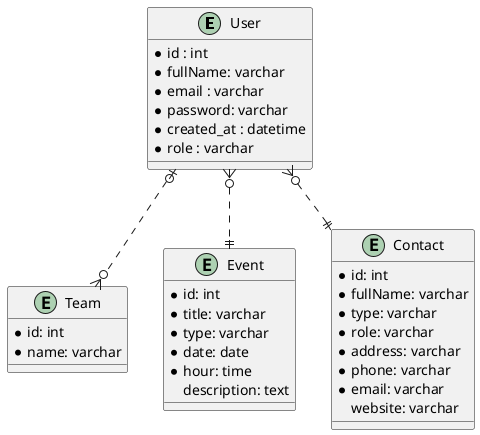 @startuml Entities

'Tables

'Utilisateurs

entity User {
    *id : int
    *fullName: varchar
    *email : varchar
    *password: varchar
    *created_at : datetime
    *role : varchar
}

'Equipes

entity Team {
    *id: int
    *name: varchar
}

'Evenements

entity Event {
    *id: int
    *title: varchar
    *type: varchar 
    *date: date
    *hour: time
    description: text
}

'Contacts

entity Contact {
    *id: int
    *fullName: varchar
    *type: varchar
    *role: varchar
    *address: varchar
    *phone: varchar
    *email: varchar
    website: varchar
}

'Relations

'Un utilisateur peut appartenir à une seule équipe (0,1)
'Une équipe peut regrouper un ensemble d'utilisateurs (0,n)

User |o..o{ Team

'Un utilisateur peut avoir plusieurs événements (0,n)
'Un événement appartient à un seul utilisateur (1,1)

User }o..|| Event

'Un utilisateur peut avoir plusieurs contacts (0,n)
'Un contact appartient à un seul utilisateur (1,1)

User }o..|| Contact
@enduml